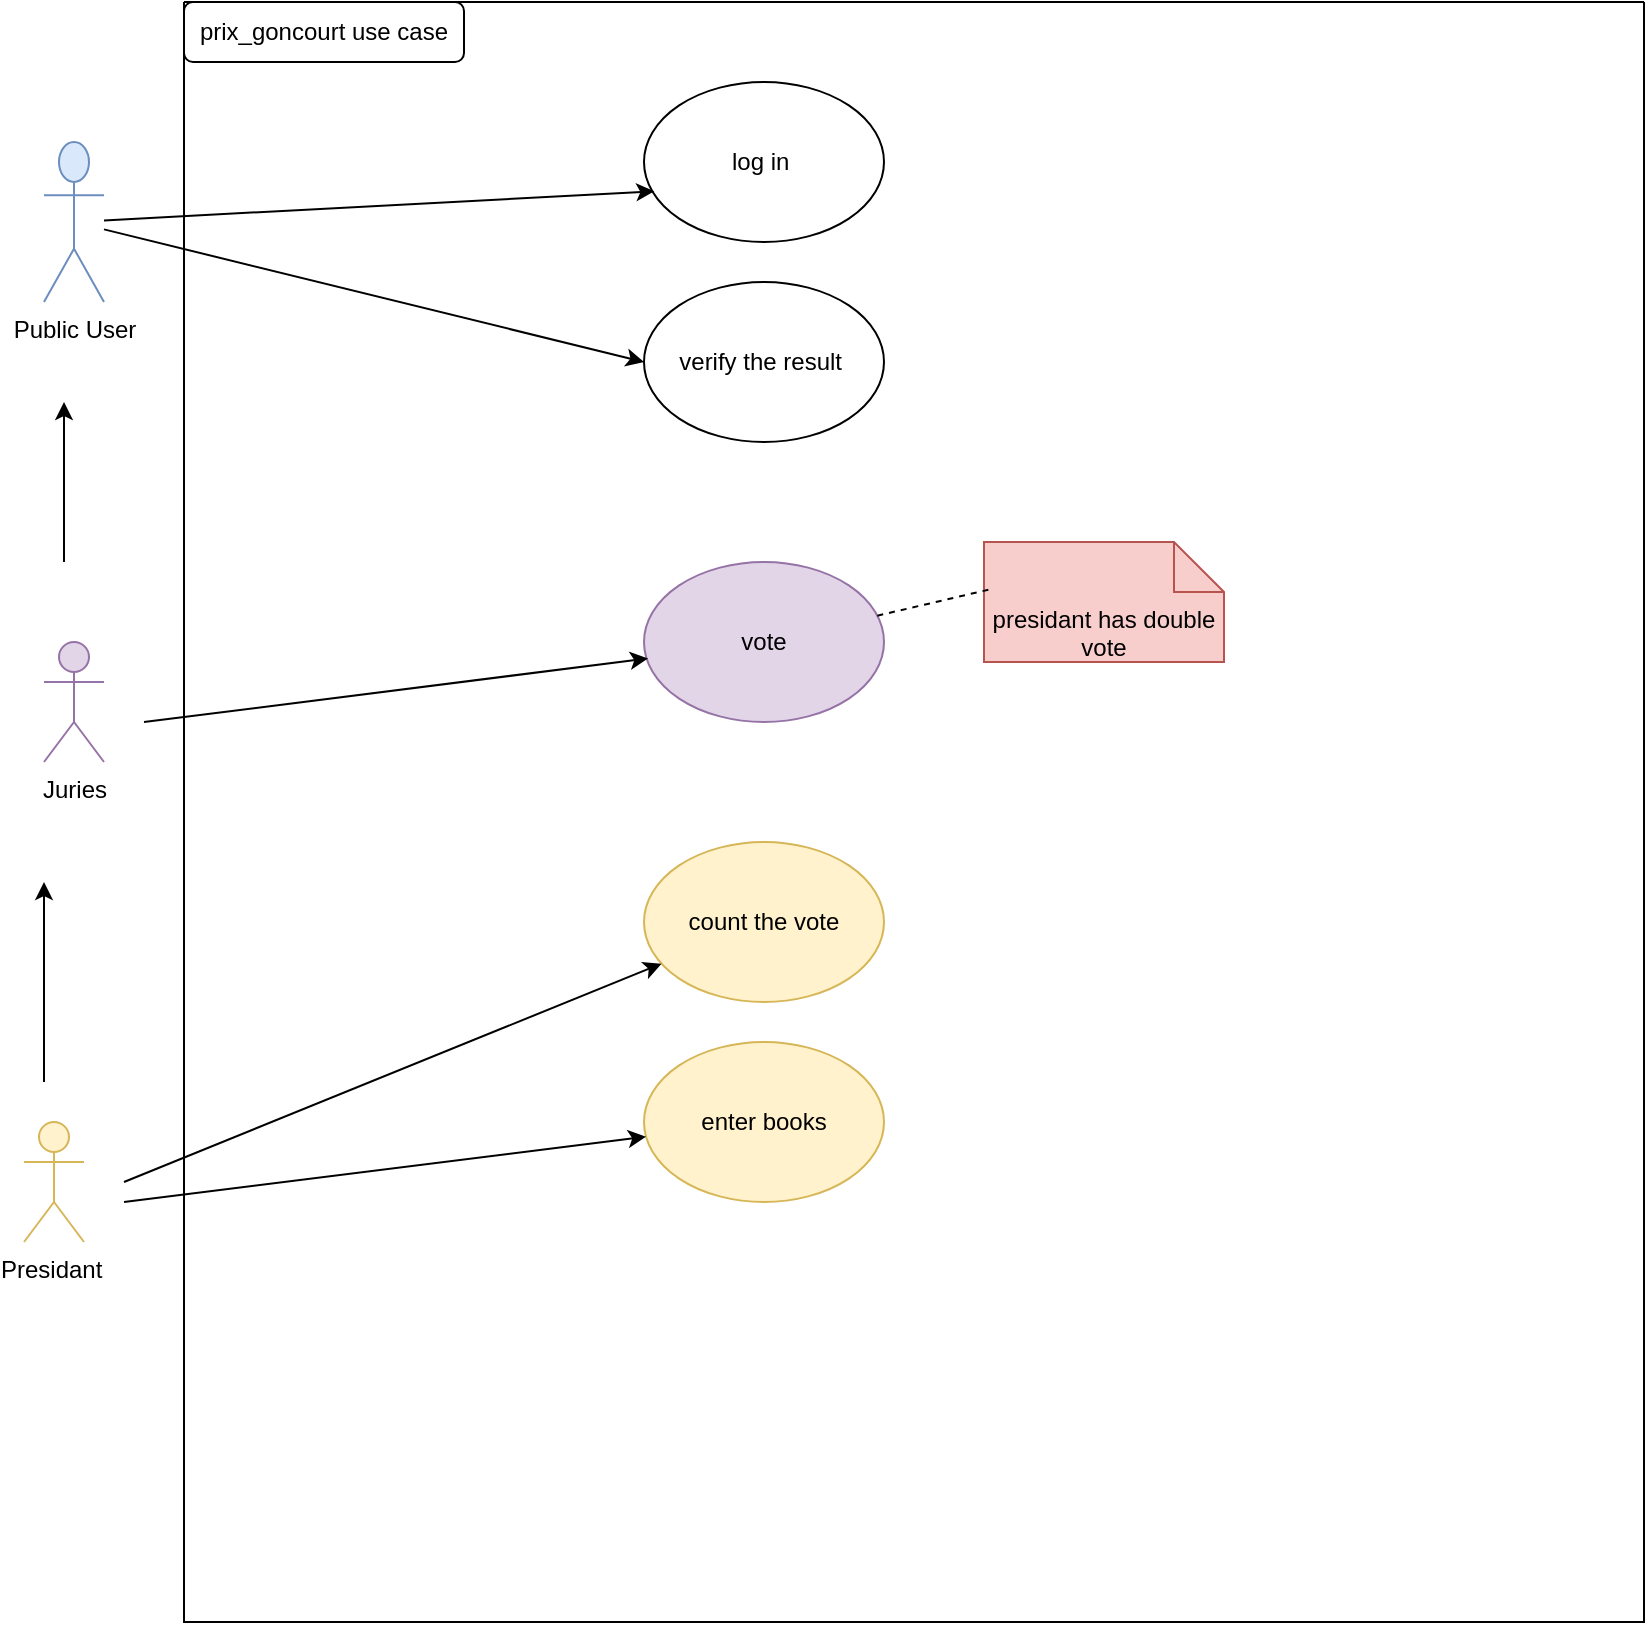 <mxfile version="24.7.8">
  <diagram name="Page-1" id="ErjWg6T1pHTF-UVRuc-z">
    <mxGraphModel dx="1050" dy="565" grid="1" gridSize="10" guides="1" tooltips="1" connect="1" arrows="1" fold="1" page="1" pageScale="1" pageWidth="2339" pageHeight="3300" math="0" shadow="0">
      <root>
        <mxCell id="0" />
        <mxCell id="1" parent="0" />
        <mxCell id="n7hjTDMzGvwaG-yV2Zk0-1" value="" style="swimlane;startSize=0;" vertex="1" parent="1">
          <mxGeometry x="150" y="40" width="730" height="810" as="geometry" />
        </mxCell>
        <mxCell id="n7hjTDMzGvwaG-yV2Zk0-2" value="prix_goncourt use case" style="rounded=1;whiteSpace=wrap;html=1;" vertex="1" parent="n7hjTDMzGvwaG-yV2Zk0-1">
          <mxGeometry width="140" height="30" as="geometry" />
        </mxCell>
        <mxCell id="n7hjTDMzGvwaG-yV2Zk0-13" value="log in&amp;nbsp;" style="ellipse;whiteSpace=wrap;html=1;" vertex="1" parent="n7hjTDMzGvwaG-yV2Zk0-1">
          <mxGeometry x="230" y="40" width="120" height="80" as="geometry" />
        </mxCell>
        <mxCell id="n7hjTDMzGvwaG-yV2Zk0-14" value="verify the result&amp;nbsp;" style="ellipse;whiteSpace=wrap;html=1;" vertex="1" parent="n7hjTDMzGvwaG-yV2Zk0-1">
          <mxGeometry x="230" y="140" width="120" height="80" as="geometry" />
        </mxCell>
        <mxCell id="n7hjTDMzGvwaG-yV2Zk0-15" value="vote" style="ellipse;whiteSpace=wrap;html=1;fillColor=#e1d5e7;strokeColor=#9673a6;" vertex="1" parent="n7hjTDMzGvwaG-yV2Zk0-1">
          <mxGeometry x="230" y="280" width="120" height="80" as="geometry" />
        </mxCell>
        <mxCell id="n7hjTDMzGvwaG-yV2Zk0-16" value="enter books" style="ellipse;whiteSpace=wrap;html=1;fillColor=#fff2cc;strokeColor=#d6b656;" vertex="1" parent="n7hjTDMzGvwaG-yV2Zk0-1">
          <mxGeometry x="230" y="520" width="120" height="80" as="geometry" />
        </mxCell>
        <mxCell id="n7hjTDMzGvwaG-yV2Zk0-21" value="presidant has double vote" style="shape=note2;boundedLbl=1;whiteSpace=wrap;html=1;size=25;verticalAlign=top;align=center;fillColor=#f8cecc;strokeColor=#b85450;" vertex="1" parent="n7hjTDMzGvwaG-yV2Zk0-1">
          <mxGeometry x="400" y="270" width="120" height="60" as="geometry" />
        </mxCell>
        <mxCell id="n7hjTDMzGvwaG-yV2Zk0-22" value="" style="endArrow=none;dashed=1;html=1;rounded=0;entryX=0.02;entryY=0.397;entryDx=0;entryDy=0;entryPerimeter=0;" edge="1" parent="n7hjTDMzGvwaG-yV2Zk0-1" source="n7hjTDMzGvwaG-yV2Zk0-15" target="n7hjTDMzGvwaG-yV2Zk0-21">
          <mxGeometry width="50" height="50" relative="1" as="geometry">
            <mxPoint x="270" y="380" as="sourcePoint" />
            <mxPoint x="320" y="330" as="targetPoint" />
          </mxGeometry>
        </mxCell>
        <mxCell id="n7hjTDMzGvwaG-yV2Zk0-23" value="count the vote" style="ellipse;whiteSpace=wrap;html=1;fillColor=#fff2cc;strokeColor=#d6b656;" vertex="1" parent="n7hjTDMzGvwaG-yV2Zk0-1">
          <mxGeometry x="230" y="420" width="120" height="80" as="geometry" />
        </mxCell>
        <mxCell id="n7hjTDMzGvwaG-yV2Zk0-3" value="Public User" style="shape=umlActor;verticalLabelPosition=bottom;verticalAlign=top;html=1;outlineConnect=0;fillColor=#dae8fc;strokeColor=#6c8ebf;" vertex="1" parent="1">
          <mxGeometry x="80" y="110" width="30" height="80" as="geometry" />
        </mxCell>
        <mxCell id="n7hjTDMzGvwaG-yV2Zk0-5" value="Juries" style="shape=umlActor;verticalLabelPosition=bottom;verticalAlign=top;html=1;outlineConnect=0;fillColor=#e1d5e7;strokeColor=#9673a6;" vertex="1" parent="1">
          <mxGeometry x="80" y="360" width="30" height="60" as="geometry" />
        </mxCell>
        <mxCell id="n7hjTDMzGvwaG-yV2Zk0-6" value="Presidant&amp;nbsp;" style="shape=umlActor;verticalLabelPosition=bottom;verticalAlign=top;html=1;outlineConnect=0;fillColor=#fff2cc;strokeColor=#d6b656;" vertex="1" parent="1">
          <mxGeometry x="70" y="600" width="30" height="60" as="geometry" />
        </mxCell>
        <mxCell id="n7hjTDMzGvwaG-yV2Zk0-11" value="" style="endArrow=classic;html=1;rounded=0;" edge="1" parent="1">
          <mxGeometry width="50" height="50" relative="1" as="geometry">
            <mxPoint x="80" y="580" as="sourcePoint" />
            <mxPoint x="80" y="480" as="targetPoint" />
          </mxGeometry>
        </mxCell>
        <mxCell id="n7hjTDMzGvwaG-yV2Zk0-12" value="" style="endArrow=classic;html=1;rounded=0;" edge="1" parent="1">
          <mxGeometry width="50" height="50" relative="1" as="geometry">
            <mxPoint x="90" y="320" as="sourcePoint" />
            <mxPoint x="90" y="240" as="targetPoint" />
          </mxGeometry>
        </mxCell>
        <mxCell id="n7hjTDMzGvwaG-yV2Zk0-17" value="" style="endArrow=classic;html=1;rounded=0;entryX=0.043;entryY=0.683;entryDx=0;entryDy=0;entryPerimeter=0;" edge="1" parent="1" source="n7hjTDMzGvwaG-yV2Zk0-3" target="n7hjTDMzGvwaG-yV2Zk0-13">
          <mxGeometry width="50" height="50" relative="1" as="geometry">
            <mxPoint x="420" y="320" as="sourcePoint" />
            <mxPoint x="470" y="270" as="targetPoint" />
          </mxGeometry>
        </mxCell>
        <mxCell id="n7hjTDMzGvwaG-yV2Zk0-18" value="" style="endArrow=classic;html=1;rounded=0;entryX=0;entryY=0.5;entryDx=0;entryDy=0;" edge="1" parent="1" source="n7hjTDMzGvwaG-yV2Zk0-3" target="n7hjTDMzGvwaG-yV2Zk0-14">
          <mxGeometry width="50" height="50" relative="1" as="geometry">
            <mxPoint x="130" y="190" as="sourcePoint" />
            <mxPoint x="470" y="270" as="targetPoint" />
          </mxGeometry>
        </mxCell>
        <mxCell id="n7hjTDMzGvwaG-yV2Zk0-19" value="" style="endArrow=classic;html=1;rounded=0;entryX=0.017;entryY=0.603;entryDx=0;entryDy=0;entryPerimeter=0;" edge="1" parent="1" target="n7hjTDMzGvwaG-yV2Zk0-15">
          <mxGeometry width="50" height="50" relative="1" as="geometry">
            <mxPoint x="130" y="400" as="sourcePoint" />
            <mxPoint x="470" y="470" as="targetPoint" />
          </mxGeometry>
        </mxCell>
        <mxCell id="n7hjTDMzGvwaG-yV2Zk0-20" value="" style="endArrow=classic;html=1;rounded=0;" edge="1" parent="1" target="n7hjTDMzGvwaG-yV2Zk0-16">
          <mxGeometry width="50" height="50" relative="1" as="geometry">
            <mxPoint x="120" y="640" as="sourcePoint" />
            <mxPoint x="470" y="670" as="targetPoint" />
          </mxGeometry>
        </mxCell>
        <mxCell id="n7hjTDMzGvwaG-yV2Zk0-24" value="" style="endArrow=classic;html=1;rounded=0;" edge="1" parent="1" target="n7hjTDMzGvwaG-yV2Zk0-23">
          <mxGeometry width="50" height="50" relative="1" as="geometry">
            <mxPoint x="120" y="630" as="sourcePoint" />
            <mxPoint x="470" y="370" as="targetPoint" />
          </mxGeometry>
        </mxCell>
      </root>
    </mxGraphModel>
  </diagram>
</mxfile>
